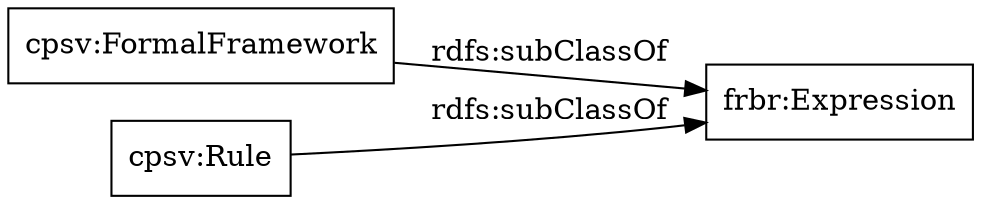 digraph ar2dtool_diagram { 
rankdir=LR;
size="1000"
node [shape = rectangle, color="black"]; "cpsv:FormalFramework" "cpsv:Rule" ; /*classes style*/
	"cpsv:FormalFramework" -> "frbr:Expression" [ label = "rdfs:subClassOf" ];
	"cpsv:Rule" -> "frbr:Expression" [ label = "rdfs:subClassOf" ];

}
